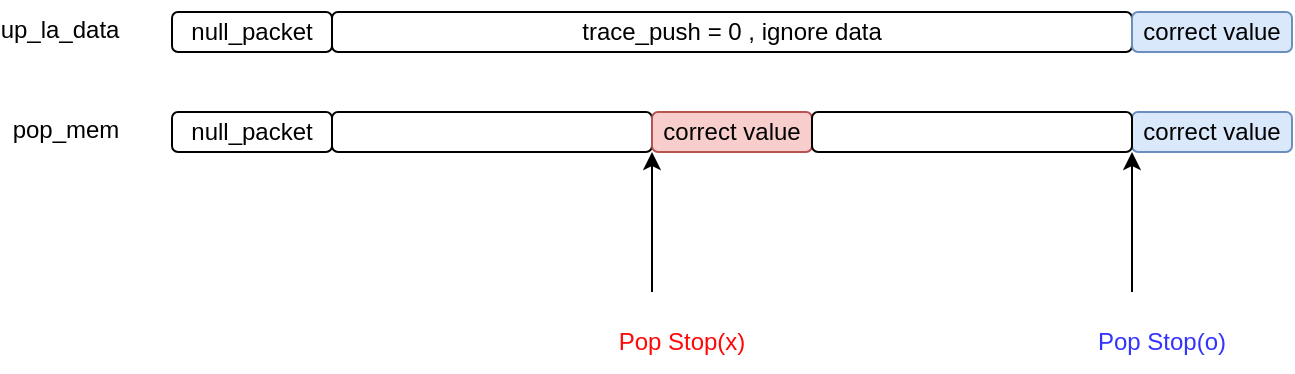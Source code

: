 <mxfile version="24.7.8">
  <diagram name="第 1 页" id="niGczurzdgT3a_LJxlMq">
    <mxGraphModel dx="1426" dy="789" grid="1" gridSize="10" guides="1" tooltips="1" connect="1" arrows="1" fold="1" page="1" pageScale="1" pageWidth="827" pageHeight="1169" math="0" shadow="0">
      <root>
        <mxCell id="0" />
        <mxCell id="1" parent="0" />
        <mxCell id="4wseFPK-nVrwNy-fj15N-2" value="null_packet" style="rounded=1;whiteSpace=wrap;html=1;" vertex="1" parent="1">
          <mxGeometry x="120" y="290" width="80" height="20" as="geometry" />
        </mxCell>
        <mxCell id="4wseFPK-nVrwNy-fj15N-3" value="trace_push = 0 , ignore data" style="rounded=1;whiteSpace=wrap;html=1;" vertex="1" parent="1">
          <mxGeometry x="200" y="290" width="400" height="20" as="geometry" />
        </mxCell>
        <mxCell id="4wseFPK-nVrwNy-fj15N-4" value="correct value" style="rounded=1;whiteSpace=wrap;html=1;fillColor=#dae8fc;strokeColor=#6c8ebf;" vertex="1" parent="1">
          <mxGeometry x="600" y="290" width="80" height="20" as="geometry" />
        </mxCell>
        <mxCell id="4wseFPK-nVrwNy-fj15N-5" value="null_packet" style="rounded=1;whiteSpace=wrap;html=1;" vertex="1" parent="1">
          <mxGeometry x="120" y="340" width="80" height="20" as="geometry" />
        </mxCell>
        <mxCell id="4wseFPK-nVrwNy-fj15N-6" value="" style="rounded=1;whiteSpace=wrap;html=1;" vertex="1" parent="1">
          <mxGeometry x="200" y="340" width="160" height="20" as="geometry" />
        </mxCell>
        <mxCell id="4wseFPK-nVrwNy-fj15N-7" value="correct value" style="rounded=1;whiteSpace=wrap;html=1;fillColor=#f8cecc;strokeColor=#b85450;" vertex="1" parent="1">
          <mxGeometry x="360" y="340" width="80" height="20" as="geometry" />
        </mxCell>
        <mxCell id="4wseFPK-nVrwNy-fj15N-8" value="correct value" style="rounded=1;whiteSpace=wrap;html=1;fillColor=#dae8fc;strokeColor=#6c8ebf;" vertex="1" parent="1">
          <mxGeometry x="600" y="340" width="80" height="20" as="geometry" />
        </mxCell>
        <mxCell id="4wseFPK-nVrwNy-fj15N-9" value="" style="rounded=1;whiteSpace=wrap;html=1;" vertex="1" parent="1">
          <mxGeometry x="440" y="340" width="160" height="20" as="geometry" />
        </mxCell>
        <mxCell id="4wseFPK-nVrwNy-fj15N-10" value="up_la_data" style="text;html=1;align=center;verticalAlign=middle;whiteSpace=wrap;rounded=0;" vertex="1" parent="1">
          <mxGeometry x="34" y="284" width="60" height="30" as="geometry" />
        </mxCell>
        <mxCell id="4wseFPK-nVrwNy-fj15N-11" value="pop_mem" style="text;html=1;align=center;verticalAlign=middle;whiteSpace=wrap;rounded=0;" vertex="1" parent="1">
          <mxGeometry x="37" y="334" width="60" height="30" as="geometry" />
        </mxCell>
        <mxCell id="4wseFPK-nVrwNy-fj15N-12" value="" style="endArrow=classic;html=1;rounded=0;entryX=0;entryY=1;entryDx=0;entryDy=0;" edge="1" parent="1" target="4wseFPK-nVrwNy-fj15N-7">
          <mxGeometry width="50" height="50" relative="1" as="geometry">
            <mxPoint x="360" y="430" as="sourcePoint" />
            <mxPoint x="440" y="280" as="targetPoint" />
          </mxGeometry>
        </mxCell>
        <mxCell id="4wseFPK-nVrwNy-fj15N-13" value="&lt;font color=&quot;#ff0808&quot;&gt;Pop Stop(x)&lt;/font&gt;" style="text;html=1;align=center;verticalAlign=middle;whiteSpace=wrap;rounded=0;" vertex="1" parent="1">
          <mxGeometry x="330" y="440" width="90" height="30" as="geometry" />
        </mxCell>
        <mxCell id="4wseFPK-nVrwNy-fj15N-14" value="" style="endArrow=classic;html=1;rounded=0;entryX=0;entryY=1;entryDx=0;entryDy=0;" edge="1" parent="1">
          <mxGeometry width="50" height="50" relative="1" as="geometry">
            <mxPoint x="600" y="430" as="sourcePoint" />
            <mxPoint x="600" y="360" as="targetPoint" />
          </mxGeometry>
        </mxCell>
        <mxCell id="4wseFPK-nVrwNy-fj15N-15" value="&lt;font color=&quot;#3333ff&quot;&gt;Pop Stop(o)&lt;/font&gt;" style="text;html=1;align=center;verticalAlign=middle;whiteSpace=wrap;rounded=0;" vertex="1" parent="1">
          <mxGeometry x="570" y="440" width="90" height="30" as="geometry" />
        </mxCell>
      </root>
    </mxGraphModel>
  </diagram>
</mxfile>
